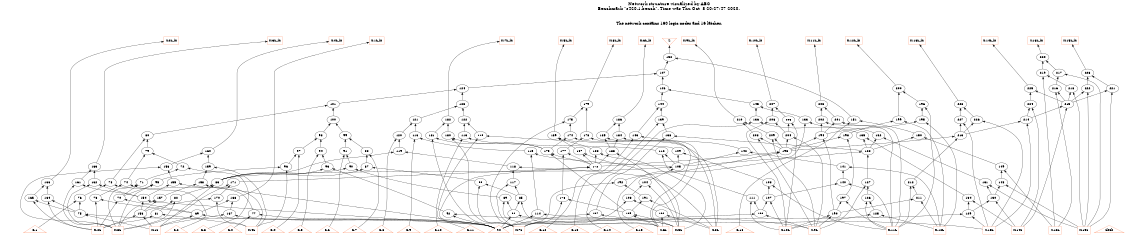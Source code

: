 # Network structure generated by ABC

digraph network {
size = "7.5,10";
center = true;
edge [dir = back];

{
  node [shape = plaintext];
  edge [style = invis];
  LevelTitle1 [label=""];
  LevelTitle2 [label=""];
  Level12 [label = ""];
  Level11 [label = ""];
  Level10 [label = ""];
  Level9 [label = ""];
  Level8 [label = ""];
  Level7 [label = ""];
  Level6 [label = ""];
  Level5 [label = ""];
  Level4 [label = ""];
  Level3 [label = ""];
  Level2 [label = ""];
  Level1 [label = ""];
  Level0 [label = ""];
  LevelTitle1 ->  LevelTitle2 ->  Level12 ->  Level11 ->  Level10 ->  Level9 ->  Level8 ->  Level7 ->  Level6 ->  Level5 ->  Level4 ->  Level3 ->  Level2 ->  Level1 ->  Level0;
}

{
  rank = same;
  LevelTitle1;
  title1 [shape=plaintext,
          fontsize=20,
          fontname = "Times-Roman",
          label="Network structure visualized by ABC\nBenchmark \"s420.1.bench\". Time was Thu Oct  8 20:27:47 2020. "
         ];
}

{
  rank = same;
  LevelTitle2;
  title2 [shape=plaintext,
          fontsize=18,
          fontname = "Times-Roman",
          label="The network contains 160 logic nodes and 16 latches.\n"
         ];
}

{
  rank = same;
  Level12;
  Node20 [label = "Z", shape = invtriangle, color = coral, fillcolor = coral];
  Node22 [label = "X.4L_in", shape = box, color = coral, fillcolor = coral];
  Node25 [label = "X.3L_in", shape = box, color = coral, fillcolor = coral];
  Node28 [label = "X.2L_in", shape = box, color = coral, fillcolor = coral];
  Node31 [label = "X.1L_in", shape = box, color = coral, fillcolor = coral];
  Node34 [label = "X.8L_in", shape = box, color = coral, fillcolor = coral];
  Node37 [label = "X.7L_in", shape = box, color = coral, fillcolor = coral];
  Node40 [label = "X.6L_in", shape = box, color = coral, fillcolor = coral];
  Node43 [label = "X.5L_in", shape = box, color = coral, fillcolor = coral];
  Node46 [label = "X.12L_in", shape = box, color = coral, fillcolor = coral];
  Node49 [label = "X.11L_in", shape = box, color = coral, fillcolor = coral];
  Node52 [label = "X.10L_in", shape = box, color = coral, fillcolor = coral];
  Node55 [label = "X.9L_in", shape = box, color = coral, fillcolor = coral];
  Node58 [label = "X.16L_in", shape = box, color = coral, fillcolor = coral];
  Node61 [label = "X.15L_in", shape = box, color = coral, fillcolor = coral];
  Node64 [label = "X.14L_in", shape = box, color = coral, fillcolor = coral];
  Node67 [label = "X.13L_in", shape = box, color = coral, fillcolor = coral];
}

{
  rank = same;
  Level11;
  Node152 [label = "152\n", shape = ellipse];
  Node220 [label = "220\n", shape = ellipse];
}

{
  rank = same;
  Level10;
  Node147 [label = "147\n", shape = ellipse];
  Node217 [label = "217\n", shape = ellipse];
  Node219 [label = "219\n", shape = ellipse];
  Node223 [label = "223\n", shape = ellipse];
}

{
  rank = same;
  Level9;
  Node124 [label = "124\n", shape = ellipse];
  Node146 [label = "146\n", shape = ellipse];
  Node200 [label = "200\n", shape = ellipse];
  Node216 [label = "216\n", shape = ellipse];
  Node218 [label = "218\n", shape = ellipse];
  Node221 [label = "221\n", shape = ellipse];
  Node222 [label = "222\n", shape = ellipse];
  Node225 [label = "225\n", shape = ellipse];
}

{
  rank = same;
  Level8;
  Node101 [label = "101\n", shape = ellipse];
  Node123 [label = "123\n", shape = ellipse];
  Node144 [label = "144\n", shape = ellipse];
  Node145 [label = "145\n", shape = ellipse];
  Node179 [label = "179\n", shape = ellipse];
  Node196 [label = "196\n", shape = ellipse];
  Node203 [label = "203\n", shape = ellipse];
  Node207 [label = "207\n", shape = ellipse];
  Node215 [label = "215\n", shape = ellipse];
  Node224 [label = "224\n", shape = ellipse];
  Node228 [label = "228\n", shape = ellipse];
}

{
  rank = same;
  Level7;
  Node100 [label = "100\n", shape = ellipse];
  Node121 [label = "121\n", shape = ellipse];
  Node122 [label = "122\n", shape = ellipse];
  Node133 [label = "133\n", shape = ellipse];
  Node136 [label = "136\n", shape = ellipse];
  Node139 [label = "139\n", shape = ellipse];
  Node151 [label = "151\n", shape = ellipse];
  Node175 [label = "175\n", shape = ellipse];
  Node182 [label = "182\n", shape = ellipse];
  Node186 [label = "186\n", shape = ellipse];
  Node195 [label = "195\n", shape = ellipse];
  Node199 [label = "199\n", shape = ellipse];
  Node201 [label = "201\n", shape = ellipse];
  Node202 [label = "202\n", shape = ellipse];
  Node205 [label = "205\n", shape = ellipse];
  Node206 [label = "206\n", shape = ellipse];
  Node210 [label = "210\n", shape = ellipse];
  Node214 [label = "214\n", shape = ellipse];
  Node226 [label = "226\n", shape = ellipse];
  Node227 [label = "227\n", shape = ellipse];
}

{
  rank = same;
  Level6;
  Node80 [label = "80\n", shape = ellipse];
  Node98 [label = "98\n", shape = ellipse];
  Node99 [label = "99\n", shape = ellipse];
  Node110 [label = "110\n", shape = ellipse];
  Node113 [label = "113\n", shape = ellipse];
  Node116 [label = "116\n", shape = ellipse];
  Node120 [label = "120\n", shape = ellipse];
  Node132 [label = "132\n", shape = ellipse];
  Node135 [label = "135\n", shape = ellipse];
  Node138 [label = "138\n", shape = ellipse];
  Node143 [label = "143\n", shape = ellipse];
  Node150 [label = "150\n", shape = ellipse];
  Node174 [label = "174\n", shape = ellipse];
  Node178 [label = "178\n", shape = ellipse];
  Node180 [label = "180\n", shape = ellipse];
  Node181 [label = "181\n", shape = ellipse];
  Node184 [label = "184\n", shape = ellipse];
  Node185 [label = "185\n", shape = ellipse];
  Node189 [label = "189\n", shape = ellipse];
  Node194 [label = "194\n", shape = ellipse];
  Node198 [label = "198\n", shape = ellipse];
  Node204 [label = "204\n", shape = ellipse];
  Node208 [label = "208\n", shape = ellipse];
  Node209 [label = "209\n", shape = ellipse];
  Node213 [label = "213\n", shape = ellipse];
}

{
  rank = same;
  Level5;
  Node79 [label = "79\n", shape = ellipse];
  Node88 [label = "88\n", shape = ellipse];
  Node91 [label = "91\n", shape = ellipse];
  Node94 [label = "94\n", shape = ellipse];
  Node97 [label = "97\n", shape = ellipse];
  Node109 [label = "109\n", shape = ellipse];
  Node112 [label = "112\n", shape = ellipse];
  Node115 [label = "115\n", shape = ellipse];
  Node119 [label = "119\n", shape = ellipse];
  Node128 [label = "128\n", shape = ellipse];
  Node142 [label = "142\n", shape = ellipse];
  Node160 [label = "160\n", shape = ellipse];
  Node173 [label = "173\n", shape = ellipse];
  Node177 [label = "177\n", shape = ellipse];
  Node183 [label = "183\n", shape = ellipse];
  Node187 [label = "187\n", shape = ellipse];
  Node188 [label = "188\n", shape = ellipse];
  Node193 [label = "193\n", shape = ellipse];
}

{
  rank = same;
  Level4;
  Node72 [label = "72\n", shape = ellipse];
  Node87 [label = "87\n", shape = ellipse];
  Node90 [label = "90\n", shape = ellipse];
  Node93 [label = "93\n", shape = ellipse];
  Node96 [label = "96\n", shape = ellipse];
  Node105 [label = "105\n", shape = ellipse];
  Node118 [label = "118\n", shape = ellipse];
  Node141 [label = "141\n", shape = ellipse];
  Node149 [label = "149\n", shape = ellipse];
  Node156 [label = "156\n", shape = ellipse];
  Node159 [label = "159\n", shape = ellipse];
  Node163 [label = "163\n", shape = ellipse];
  Node172 [label = "172\n", shape = ellipse];
}

{
  rank = same;
  Level3;
  Node71 [label = "71\n", shape = ellipse];
  Node74 [label = "74\n", shape = ellipse];
  Node78 [label = "78\n", shape = ellipse];
  Node83 [label = "83\n", shape = ellipse];
  Node86 [label = "86\n", shape = ellipse];
  Node95 [label = "95\n", shape = ellipse];
  Node104 [label = "104\n", shape = ellipse];
  Node108 [label = "108\n", shape = ellipse];
  Node117 [label = "117\n", shape = ellipse];
  Node127 [label = "127\n", shape = ellipse];
  Node131 [label = "131\n", shape = ellipse];
  Node140 [label = "140\n", shape = ellipse];
  Node148 [label = "148\n", shape = ellipse];
  Node155 [label = "155\n", shape = ellipse];
  Node158 [label = "158\n", shape = ellipse];
  Node161 [label = "161\n", shape = ellipse];
  Node162 [label = "162\n", shape = ellipse];
  Node166 [label = "166\n", shape = ellipse];
  Node171 [label = "171\n", shape = ellipse];
  Node192 [label = "192\n", shape = ellipse];
  Node212 [label = "212\n", shape = ellipse];
}

{
  rank = same;
  Level2;
  Node70 [label = "70\n", shape = ellipse];
  Node73 [label = "73\n", shape = ellipse];
  Node76 [label = "76\n", shape = ellipse];
  Node82 [label = "82\n", shape = ellipse];
  Node85 [label = "85\n", shape = ellipse];
  Node89 [label = "89\n", shape = ellipse];
  Node103 [label = "103\n", shape = ellipse];
  Node107 [label = "107\n", shape = ellipse];
  Node111 [label = "111\n", shape = ellipse];
  Node126 [label = "126\n", shape = ellipse];
  Node130 [label = "130\n", shape = ellipse];
  Node134 [label = "134\n", shape = ellipse];
  Node154 [label = "154\n", shape = ellipse];
  Node157 [label = "157\n", shape = ellipse];
  Node164 [label = "164\n", shape = ellipse];
  Node165 [label = "165\n", shape = ellipse];
  Node168 [label = "168\n", shape = ellipse];
  Node170 [label = "170\n", shape = ellipse];
  Node176 [label = "176\n", shape = ellipse];
  Node191 [label = "191\n", shape = ellipse];
  Node197 [label = "197\n", shape = ellipse];
  Node211 [label = "211\n", shape = ellipse];
}

{
  rank = same;
  Level1;
  Node69 [label = "69\n", shape = ellipse];
  Node75 [label = "75\n", shape = ellipse];
  Node77 [label = "77\n", shape = ellipse];
  Node81 [label = "81\n", shape = ellipse];
  Node84 [label = "84\n", shape = ellipse];
  Node92 [label = "92\n", shape = ellipse];
  Node102 [label = "102\n", shape = ellipse];
  Node106 [label = "106\n", shape = ellipse];
  Node114 [label = "114\n", shape = ellipse];
  Node125 [label = "125\n", shape = ellipse];
  Node129 [label = "129\n", shape = ellipse];
  Node137 [label = "137\n", shape = ellipse];
  Node153 [label = "153\n", shape = ellipse];
  Node167 [label = "167\n", shape = ellipse];
  Node169 [label = "169\n", shape = ellipse];
  Node190 [label = "190\n", shape = ellipse];
}

{
  rank = same;
  Level0;
  Node1 [label = "clock", shape = triangle, color = coral, fillcolor = coral];
  Node2 [label = "P.0", shape = triangle, color = coral, fillcolor = coral];
  Node3 [label = "C.16", shape = triangle, color = coral, fillcolor = coral];
  Node4 [label = "C.15", shape = triangle, color = coral, fillcolor = coral];
  Node5 [label = "C.14", shape = triangle, color = coral, fillcolor = coral];
  Node6 [label = "C.13", shape = triangle, color = coral, fillcolor = coral];
  Node7 [label = "C.12", shape = triangle, color = coral, fillcolor = coral];
  Node8 [label = "C.11", shape = triangle, color = coral, fillcolor = coral];
  Node9 [label = "C.10", shape = triangle, color = coral, fillcolor = coral];
  Node10 [label = "C.9", shape = triangle, color = coral, fillcolor = coral];
  Node11 [label = "C.8", shape = triangle, color = coral, fillcolor = coral];
  Node12 [label = "C.7", shape = triangle, color = coral, fillcolor = coral];
  Node13 [label = "C.6", shape = triangle, color = coral, fillcolor = coral];
  Node14 [label = "C.5", shape = triangle, color = coral, fillcolor = coral];
  Node15 [label = "C.4", shape = triangle, color = coral, fillcolor = coral];
  Node16 [label = "C.3", shape = triangle, color = coral, fillcolor = coral];
  Node17 [label = "C.2", shape = triangle, color = coral, fillcolor = coral];
  Node18 [label = "C.1", shape = triangle, color = coral, fillcolor = coral];
  Node19 [label = "C.0", shape = triangle, color = coral, fillcolor = coral];
  Node23 [label = "X.4L", shape = box, color = coral, fillcolor = coral];
  Node26 [label = "X.3L", shape = box, color = coral, fillcolor = coral];
  Node29 [label = "X.2L", shape = box, color = coral, fillcolor = coral];
  Node32 [label = "X.1L", shape = box, color = coral, fillcolor = coral];
  Node35 [label = "X.8L", shape = box, color = coral, fillcolor = coral];
  Node38 [label = "X.7L", shape = box, color = coral, fillcolor = coral];
  Node41 [label = "X.6L", shape = box, color = coral, fillcolor = coral];
  Node44 [label = "X.5L", shape = box, color = coral, fillcolor = coral];
  Node47 [label = "X.12L", shape = box, color = coral, fillcolor = coral];
  Node50 [label = "X.11L", shape = box, color = coral, fillcolor = coral];
  Node53 [label = "X.10L", shape = box, color = coral, fillcolor = coral];
  Node56 [label = "X.9L", shape = box, color = coral, fillcolor = coral];
  Node59 [label = "X.16L", shape = box, color = coral, fillcolor = coral];
  Node62 [label = "X.15L", shape = box, color = coral, fillcolor = coral];
  Node65 [label = "X.14L", shape = box, color = coral, fillcolor = coral];
  Node68 [label = "X.13L", shape = box, color = coral, fillcolor = coral];
}

title1 -> title2 [style = invis];
title2 -> Node20 [style = invis];
title2 -> Node22 [style = invis];
title2 -> Node25 [style = invis];
title2 -> Node28 [style = invis];
title2 -> Node31 [style = invis];
title2 -> Node34 [style = invis];
title2 -> Node37 [style = invis];
title2 -> Node40 [style = invis];
title2 -> Node43 [style = invis];
title2 -> Node46 [style = invis];
title2 -> Node49 [style = invis];
title2 -> Node52 [style = invis];
title2 -> Node55 [style = invis];
title2 -> Node58 [style = invis];
title2 -> Node61 [style = invis];
title2 -> Node64 [style = invis];
title2 -> Node67 [style = invis];
Node20 -> Node152 [style = solid];
Node22 -> Node160 [style = solid];
Node25 -> Node163 [style = solid];
Node28 -> Node166 [style = solid];
Node31 -> Node168 [style = solid];
Node34 -> Node179 [style = solid];
Node37 -> Node182 [style = solid];
Node40 -> Node186 [style = solid];
Node43 -> Node189 [style = solid];
Node46 -> Node200 [style = solid];
Node49 -> Node203 [style = solid];
Node52 -> Node207 [style = solid];
Node55 -> Node210 [style = solid];
Node58 -> Node220 [style = solid];
Node61 -> Node223 [style = solid];
Node64 -> Node225 [style = solid];
Node67 -> Node228 [style = solid];
Node69 -> Node2 [style = solid];
Node69 -> Node32 [style = solid];
Node70 -> Node29 [style = solid];
Node70 -> Node69 [style = solid];
Node71 -> Node26 [style = solid];
Node71 -> Node70 [style = solid];
Node72 -> Node16 [style = solid];
Node72 -> Node71 [style = solid];
Node73 -> Node29 [style = solid];
Node73 -> Node69 [style = solid];
Node74 -> Node17 [style = solid];
Node74 -> Node73 [style = solid];
Node75 -> Node2 [style = solid];
Node75 -> Node32 [style = solid];
Node76 -> Node18 [style = solid];
Node76 -> Node75 [style = solid];
Node77 -> Node2 [style = solid];
Node77 -> Node19 [style = solid];
Node78 -> Node76 [style = solid];
Node78 -> Node77 [style = solid];
Node79 -> Node72 [style = solid];
Node79 -> Node74 [style = solid];
Node80 -> Node78 [style = solid];
Node80 -> Node79 [style = solid];
Node81 -> Node23 [style = solid];
Node81 -> Node29 [style = solid];
Node82 -> Node26 [style = solid];
Node82 -> Node81 [style = solid];
Node83 -> Node32 [style = solid];
Node83 -> Node82 [style = solid];
Node84 -> Node2 [style = solid];
Node84 -> Node44 [style = solid];
Node85 -> Node41 [style = solid];
Node85 -> Node84 [style = solid];
Node86 -> Node38 [style = solid];
Node86 -> Node85 [style = solid];
Node87 -> Node83 [style = solid];
Node87 -> Node86 [style = solid];
Node88 -> Node12 [style = solid];
Node88 -> Node87 [style = solid];
Node89 -> Node41 [style = solid];
Node89 -> Node84 [style = solid];
Node90 -> Node83 [style = solid];
Node90 -> Node89 [style = solid];
Node91 -> Node13 [style = solid];
Node91 -> Node90 [style = solid];
Node92 -> Node2 [style = solid];
Node92 -> Node44 [style = solid];
Node93 -> Node83 [style = solid];
Node93 -> Node92 [style = solid];
Node94 -> Node14 [style = solid];
Node94 -> Node93 [style = solid];
Node95 -> Node26 [style = solid];
Node95 -> Node70 [style = solid];
Node96 -> Node23 [style = solid];
Node96 -> Node95 [style = solid];
Node97 -> Node15 [style = solid];
Node97 -> Node96 [style = solid];
Node98 -> Node94 [style = solid];
Node98 -> Node97 [style = solid];
Node99 -> Node88 [style = solid];
Node99 -> Node91 [style = solid];
Node100 -> Node98 [style = solid];
Node100 -> Node99 [style = solid];
Node101 -> Node80 [style = solid];
Node101 -> Node100 [style = solid];
Node102 -> Node35 [style = solid];
Node102 -> Node41 [style = solid];
Node103 -> Node38 [style = solid];
Node103 -> Node102 [style = solid];
Node104 -> Node44 [style = solid];
Node104 -> Node103 [style = solid];
Node105 -> Node83 [style = solid];
Node105 -> Node104 [style = solid];
Node106 -> Node2 [style = solid];
Node106 -> Node56 [style = solid];
Node107 -> Node53 [style = solid];
Node107 -> Node106 [style = solid];
Node108 -> Node50 [style = solid];
Node108 -> Node107 [style = solid];
Node109 -> Node105 [style = solid];
Node109 -> Node108 [style = solid];
Node110 -> Node8 [style = solid];
Node110 -> Node109 [style = solid];
Node111 -> Node53 [style = solid];
Node111 -> Node106 [style = solid];
Node112 -> Node105 [style = solid];
Node112 -> Node111 [style = solid];
Node113 -> Node9 [style = solid];
Node113 -> Node112 [style = solid];
Node114 -> Node2 [style = solid];
Node114 -> Node56 [style = solid];
Node115 -> Node105 [style = solid];
Node115 -> Node114 [style = solid];
Node116 -> Node10 [style = solid];
Node116 -> Node115 [style = solid];
Node117 -> Node38 [style = solid];
Node117 -> Node85 [style = solid];
Node118 -> Node35 [style = solid];
Node118 -> Node117 [style = solid];
Node119 -> Node83 [style = solid];
Node119 -> Node118 [style = solid];
Node120 -> Node11 [style = solid];
Node120 -> Node119 [style = solid];
Node121 -> Node116 [style = solid];
Node121 -> Node120 [style = solid];
Node122 -> Node110 [style = solid];
Node122 -> Node113 [style = solid];
Node123 -> Node121 [style = solid];
Node123 -> Node122 [style = solid];
Node124 -> Node101 [style = solid];
Node124 -> Node123 [style = solid];
Node125 -> Node47 [style = solid];
Node125 -> Node53 [style = solid];
Node126 -> Node50 [style = solid];
Node126 -> Node125 [style = solid];
Node127 -> Node56 [style = solid];
Node127 -> Node126 [style = solid];
Node128 -> Node105 [style = solid];
Node128 -> Node127 [style = solid];
Node129 -> Node2 [style = solid];
Node129 -> Node68 [style = solid];
Node130 -> Node65 [style = solid];
Node130 -> Node129 [style = solid];
Node131 -> Node62 [style = solid];
Node131 -> Node130 [style = solid];
Node132 -> Node128 [style = solid];
Node132 -> Node131 [style = solid];
Node133 -> Node4 [style = solid];
Node133 -> Node132 [style = solid];
Node134 -> Node65 [style = solid];
Node134 -> Node129 [style = solid];
Node135 -> Node128 [style = solid];
Node135 -> Node134 [style = solid];
Node136 -> Node5 [style = solid];
Node136 -> Node135 [style = solid];
Node137 -> Node2 [style = solid];
Node137 -> Node68 [style = solid];
Node138 -> Node128 [style = solid];
Node138 -> Node137 [style = solid];
Node139 -> Node6 [style = solid];
Node139 -> Node138 [style = solid];
Node140 -> Node50 [style = solid];
Node140 -> Node107 [style = solid];
Node141 -> Node47 [style = solid];
Node141 -> Node140 [style = solid];
Node142 -> Node105 [style = solid];
Node142 -> Node141 [style = solid];
Node143 -> Node7 [style = solid];
Node143 -> Node142 [style = solid];
Node144 -> Node139 [style = solid];
Node144 -> Node143 [style = solid];
Node145 -> Node133 [style = solid];
Node145 -> Node136 [style = solid];
Node146 -> Node144 [style = solid];
Node146 -> Node145 [style = solid];
Node147 -> Node124 [style = solid];
Node147 -> Node146 [style = solid];
Node148 -> Node62 [style = solid];
Node148 -> Node130 [style = solid];
Node149 -> Node59 [style = solid];
Node149 -> Node148 [style = solid];
Node150 -> Node128 [style = solid];
Node150 -> Node149 [style = solid];
Node151 -> Node3 [style = solid];
Node151 -> Node150 [style = solid];
Node152 -> Node147 [style = solid];
Node152 -> Node151 [style = solid];
Node153 -> Node29 [style = solid];
Node153 -> Node32 [style = solid];
Node154 -> Node2 [style = solid];
Node154 -> Node153 [style = solid];
Node155 -> Node23 [style = solid];
Node155 -> Node154 [style = solid];
Node156 -> Node26 [style = solid];
Node156 -> Node155 [style = solid];
Node157 -> Node26 [style = solid];
Node157 -> Node153 [style = solid];
Node158 -> Node2 [style = solid];
Node158 -> Node157 [style = solid];
Node159 -> Node23 [style = solid];
Node159 -> Node158 [style = solid];
Node160 -> Node156 [style = solid];
Node160 -> Node159 [style = solid];
Node161 -> Node26 [style = solid];
Node161 -> Node154 [style = solid];
Node162 -> Node26 [style = solid];
Node162 -> Node154 [style = solid];
Node163 -> Node161 [style = solid];
Node163 -> Node162 [style = solid];
Node164 -> Node29 [style = solid];
Node164 -> Node75 [style = solid];
Node165 -> Node29 [style = solid];
Node165 -> Node75 [style = solid];
Node166 -> Node164 [style = solid];
Node166 -> Node165 [style = solid];
Node167 -> Node2 [style = solid];
Node167 -> Node32 [style = solid];
Node168 -> Node69 [style = solid];
Node168 -> Node167 [style = solid];
Node169 -> Node41 [style = solid];
Node169 -> Node44 [style = solid];
Node170 -> Node23 [style = solid];
Node170 -> Node153 [style = solid];
Node171 -> Node26 [style = solid];
Node171 -> Node170 [style = solid];
Node172 -> Node2 [style = solid];
Node172 -> Node171 [style = solid];
Node173 -> Node169 [style = solid];
Node173 -> Node172 [style = solid];
Node174 -> Node35 [style = solid];
Node174 -> Node173 [style = solid];
Node175 -> Node38 [style = solid];
Node175 -> Node174 [style = solid];
Node176 -> Node38 [style = solid];
Node176 -> Node169 [style = solid];
Node177 -> Node172 [style = solid];
Node177 -> Node176 [style = solid];
Node178 -> Node35 [style = solid];
Node178 -> Node177 [style = solid];
Node179 -> Node175 [style = solid];
Node179 -> Node178 [style = solid];
Node180 -> Node38 [style = solid];
Node180 -> Node173 [style = solid];
Node181 -> Node38 [style = solid];
Node181 -> Node173 [style = solid];
Node182 -> Node180 [style = solid];
Node182 -> Node181 [style = solid];
Node183 -> Node44 [style = solid];
Node183 -> Node172 [style = solid];
Node184 -> Node41 [style = solid];
Node184 -> Node183 [style = solid];
Node185 -> Node41 [style = solid];
Node185 -> Node183 [style = solid];
Node186 -> Node184 [style = solid];
Node186 -> Node185 [style = solid];
Node187 -> Node44 [style = solid];
Node187 -> Node172 [style = solid];
Node188 -> Node44 [style = solid];
Node188 -> Node172 [style = solid];
Node189 -> Node187 [style = solid];
Node189 -> Node188 [style = solid];
Node190 -> Node53 [style = solid];
Node190 -> Node56 [style = solid];
Node191 -> Node35 [style = solid];
Node191 -> Node169 [style = solid];
Node192 -> Node38 [style = solid];
Node192 -> Node191 [style = solid];
Node193 -> Node172 [style = solid];
Node193 -> Node192 [style = solid];
Node194 -> Node190 [style = solid];
Node194 -> Node193 [style = solid];
Node195 -> Node47 [style = solid];
Node195 -> Node194 [style = solid];
Node196 -> Node50 [style = solid];
Node196 -> Node195 [style = solid];
Node197 -> Node50 [style = solid];
Node197 -> Node190 [style = solid];
Node198 -> Node193 [style = solid];
Node198 -> Node197 [style = solid];
Node199 -> Node47 [style = solid];
Node199 -> Node198 [style = solid];
Node200 -> Node196 [style = solid];
Node200 -> Node199 [style = solid];
Node201 -> Node50 [style = solid];
Node201 -> Node194 [style = solid];
Node202 -> Node50 [style = solid];
Node202 -> Node194 [style = solid];
Node203 -> Node201 [style = solid];
Node203 -> Node202 [style = solid];
Node204 -> Node56 [style = solid];
Node204 -> Node193 [style = solid];
Node205 -> Node53 [style = solid];
Node205 -> Node204 [style = solid];
Node206 -> Node53 [style = solid];
Node206 -> Node204 [style = solid];
Node207 -> Node205 [style = solid];
Node207 -> Node206 [style = solid];
Node208 -> Node56 [style = solid];
Node208 -> Node193 [style = solid];
Node209 -> Node56 [style = solid];
Node209 -> Node193 [style = solid];
Node210 -> Node208 [style = solid];
Node210 -> Node209 [style = solid];
Node211 -> Node47 [style = solid];
Node211 -> Node190 [style = solid];
Node212 -> Node50 [style = solid];
Node212 -> Node211 [style = solid];
Node213 -> Node193 [style = solid];
Node213 -> Node212 [style = solid];
Node214 -> Node68 [style = solid];
Node214 -> Node213 [style = solid];
Node215 -> Node65 [style = solid];
Node215 -> Node214 [style = solid];
Node216 -> Node59 [style = solid];
Node216 -> Node215 [style = solid];
Node217 -> Node62 [style = solid];
Node217 -> Node216 [style = solid];
Node218 -> Node62 [style = solid];
Node218 -> Node215 [style = solid];
Node219 -> Node59 [style = solid];
Node219 -> Node218 [style = solid];
Node220 -> Node217 [style = solid];
Node220 -> Node219 [style = solid];
Node221 -> Node62 [style = solid];
Node221 -> Node215 [style = solid];
Node222 -> Node62 [style = solid];
Node222 -> Node215 [style = solid];
Node223 -> Node221 [style = solid];
Node223 -> Node222 [style = solid];
Node224 -> Node65 [style = solid];
Node224 -> Node214 [style = solid];
Node225 -> Node215 [style = solid];
Node225 -> Node224 [style = solid];
Node226 -> Node68 [style = solid];
Node226 -> Node213 [style = solid];
Node227 -> Node68 [style = solid];
Node227 -> Node213 [style = solid];
Node228 -> Node226 [style = solid];
Node228 -> Node227 [style = solid];
}

